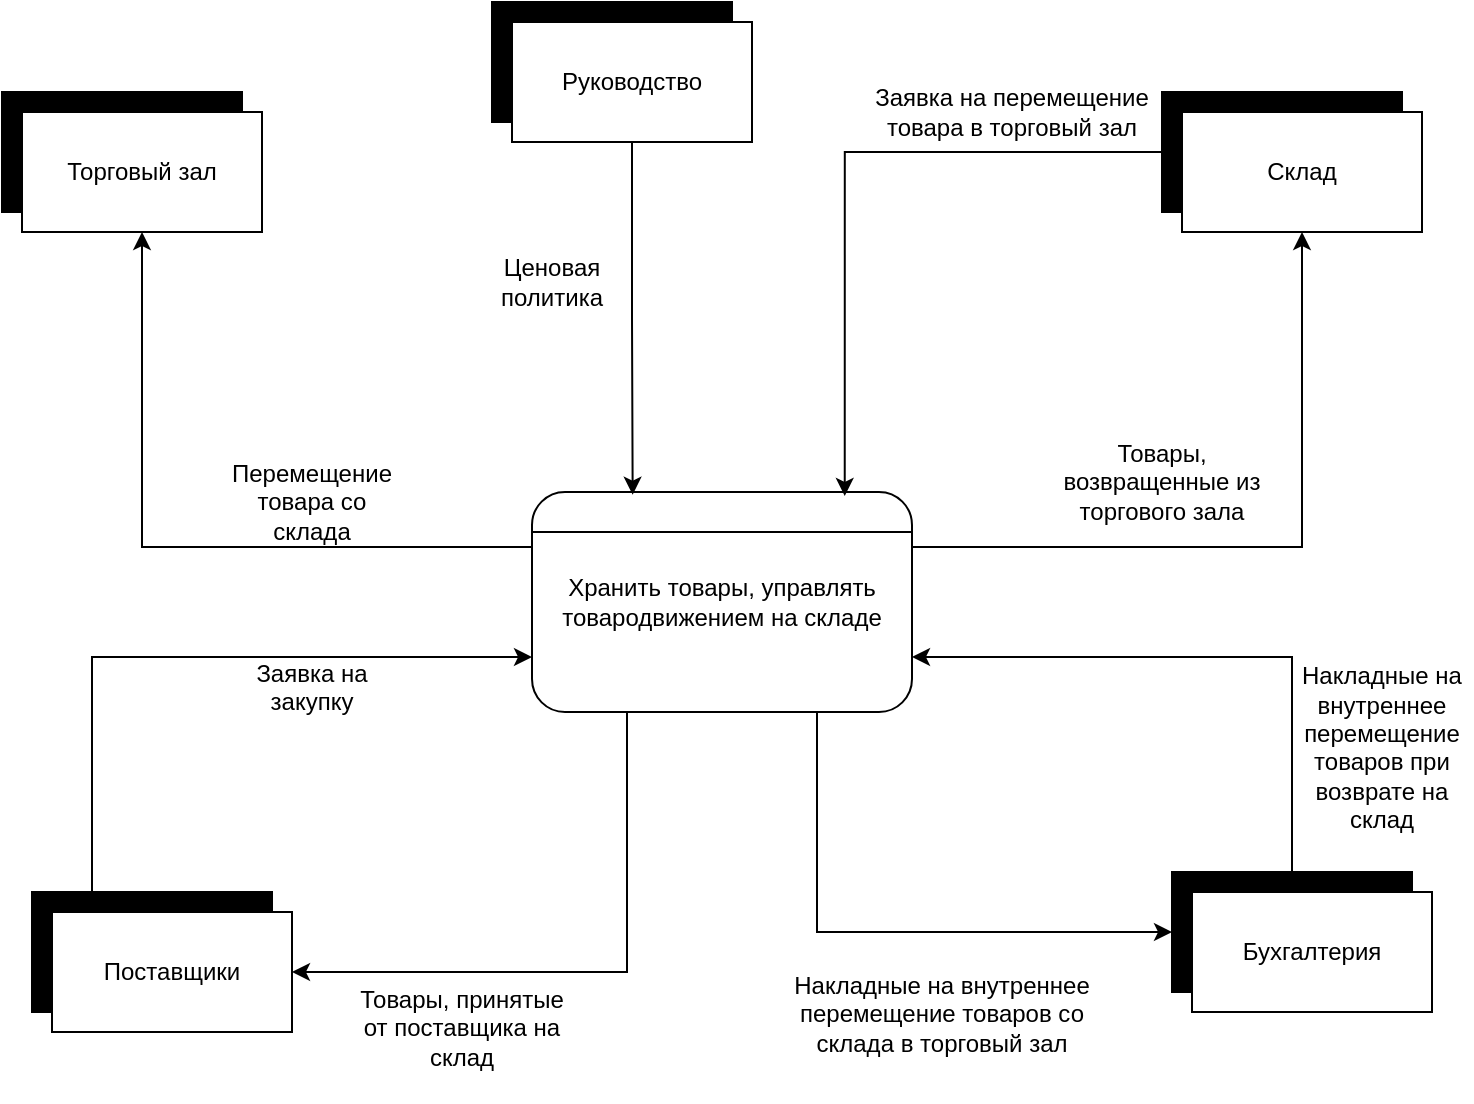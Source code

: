 <mxfile version="26.2.12">
  <diagram name="Page-1" id="smyI7X2A5dVe8MiWKBYw">
    <mxGraphModel dx="1172" dy="1782" grid="0" gridSize="10" guides="1" tooltips="1" connect="1" arrows="1" fold="1" page="1" pageScale="1" pageWidth="850" pageHeight="1100" math="0" shadow="0">
      <root>
        <mxCell id="0" />
        <mxCell id="1" parent="0" />
        <mxCell id="I61FL6yOEspSIrXMqx06-4" style="edgeStyle=orthogonalEdgeStyle;rounded=0;orthogonalLoop=1;jettySize=auto;html=1;exitX=0.75;exitY=1;exitDx=0;exitDy=0;entryX=0;entryY=0.5;entryDx=0;entryDy=0;" edge="1" parent="1" source="WSI-DR0SaIGXLMEpwzdS-1" target="WSI-DR0SaIGXLMEpwzdS-3">
          <mxGeometry relative="1" as="geometry" />
        </mxCell>
        <mxCell id="I61FL6yOEspSIrXMqx06-8" style="edgeStyle=orthogonalEdgeStyle;rounded=0;orthogonalLoop=1;jettySize=auto;html=1;exitX=0.25;exitY=1;exitDx=0;exitDy=0;entryX=1;entryY=0.5;entryDx=0;entryDy=0;" edge="1" parent="1" source="WSI-DR0SaIGXLMEpwzdS-1" target="WSI-DR0SaIGXLMEpwzdS-23">
          <mxGeometry relative="1" as="geometry" />
        </mxCell>
        <mxCell id="I61FL6yOEspSIrXMqx06-12" style="edgeStyle=orthogonalEdgeStyle;rounded=0;orthogonalLoop=1;jettySize=auto;html=1;exitX=1;exitY=0.25;exitDx=0;exitDy=0;entryX=0.5;entryY=1;entryDx=0;entryDy=0;" edge="1" parent="1" source="WSI-DR0SaIGXLMEpwzdS-1" target="WSI-DR0SaIGXLMEpwzdS-28">
          <mxGeometry relative="1" as="geometry" />
        </mxCell>
        <mxCell id="I61FL6yOEspSIrXMqx06-23" style="edgeStyle=orthogonalEdgeStyle;rounded=0;orthogonalLoop=1;jettySize=auto;html=1;exitX=0;exitY=0.25;exitDx=0;exitDy=0;entryX=0.5;entryY=1;entryDx=0;entryDy=0;" edge="1" parent="1" source="WSI-DR0SaIGXLMEpwzdS-1" target="I61FL6yOEspSIrXMqx06-21">
          <mxGeometry relative="1" as="geometry" />
        </mxCell>
        <mxCell id="WSI-DR0SaIGXLMEpwzdS-1" value="Хранить товары, управлять товародвижением на складе" style="rounded=1;whiteSpace=wrap;html=1;" parent="1" vertex="1">
          <mxGeometry x="560" y="-590" width="190" height="110" as="geometry" />
        </mxCell>
        <mxCell id="I61FL6yOEspSIrXMqx06-6" style="edgeStyle=orthogonalEdgeStyle;rounded=0;orthogonalLoop=1;jettySize=auto;html=1;exitX=0.25;exitY=0;exitDx=0;exitDy=0;entryX=0;entryY=0.75;entryDx=0;entryDy=0;" edge="1" parent="1" source="WSI-DR0SaIGXLMEpwzdS-22" target="WSI-DR0SaIGXLMEpwzdS-1">
          <mxGeometry relative="1" as="geometry" />
        </mxCell>
        <mxCell id="WSI-DR0SaIGXLMEpwzdS-22" value="" style="rounded=0;whiteSpace=wrap;html=1;fillColor=#000000;movable=1;resizable=1;rotatable=1;deletable=1;editable=1;locked=0;connectable=1;" parent="1" vertex="1">
          <mxGeometry x="310" y="-390" width="120" height="60" as="geometry" />
        </mxCell>
        <mxCell id="WSI-DR0SaIGXLMEpwzdS-23" value="" style="rounded=0;whiteSpace=wrap;html=1;movable=1;resizable=1;rotatable=1;deletable=1;editable=1;locked=0;connectable=1;container=0;" parent="1" vertex="1">
          <mxGeometry x="320" y="-380" width="120" height="60" as="geometry" />
        </mxCell>
        <mxCell id="WSI-DR0SaIGXLMEpwzdS-24" value="Поставщики" style="text;html=1;align=center;verticalAlign=middle;whiteSpace=wrap;rounded=0;movable=1;resizable=1;rotatable=1;deletable=1;editable=1;locked=0;connectable=1;container=0;" parent="1" vertex="1">
          <mxGeometry x="325" y="-365" width="110" height="30" as="geometry" />
        </mxCell>
        <mxCell id="WSI-DR0SaIGXLMEpwzdS-27" value="" style="rounded=0;whiteSpace=wrap;html=1;fillColor=#000000;movable=1;resizable=1;rotatable=1;deletable=1;editable=1;locked=0;connectable=1;container=0;" parent="1" vertex="1">
          <mxGeometry x="875" y="-790" width="120" height="60" as="geometry" />
        </mxCell>
        <mxCell id="WSI-DR0SaIGXLMEpwzdS-28" value="" style="rounded=0;whiteSpace=wrap;html=1;movable=1;resizable=1;rotatable=1;deletable=1;editable=1;locked=0;connectable=1;container=0;" parent="1" vertex="1">
          <mxGeometry x="885" y="-780" width="120" height="60" as="geometry" />
        </mxCell>
        <mxCell id="WSI-DR0SaIGXLMEpwzdS-29" value="Склад" style="text;html=1;align=center;verticalAlign=middle;whiteSpace=wrap;rounded=0;movable=1;resizable=1;rotatable=1;deletable=1;editable=1;locked=0;connectable=1;container=0;" parent="1" vertex="1">
          <mxGeometry x="890" y="-765" width="110" height="30" as="geometry" />
        </mxCell>
        <mxCell id="I61FL6yOEspSIrXMqx06-2" style="edgeStyle=orthogonalEdgeStyle;rounded=0;orthogonalLoop=1;jettySize=auto;html=1;exitX=0.5;exitY=0;exitDx=0;exitDy=0;entryX=1;entryY=0.75;entryDx=0;entryDy=0;" edge="1" parent="1" source="WSI-DR0SaIGXLMEpwzdS-3" target="WSI-DR0SaIGXLMEpwzdS-1">
          <mxGeometry relative="1" as="geometry" />
        </mxCell>
        <mxCell id="WSI-DR0SaIGXLMEpwzdS-3" value="" style="rounded=0;whiteSpace=wrap;html=1;fillColor=#000000;movable=1;resizable=1;rotatable=1;deletable=1;editable=1;locked=0;connectable=1;" parent="1" vertex="1">
          <mxGeometry x="880" y="-400.0" width="120" height="60" as="geometry" />
        </mxCell>
        <mxCell id="WSI-DR0SaIGXLMEpwzdS-4" value="" style="rounded=0;whiteSpace=wrap;html=1;movable=1;resizable=1;rotatable=1;deletable=1;editable=1;locked=0;connectable=1;" parent="1" vertex="1">
          <mxGeometry x="890" y="-390.0" width="120" height="60" as="geometry" />
        </mxCell>
        <mxCell id="WSI-DR0SaIGXLMEpwzdS-5" value="Бухгалтерия" style="text;html=1;align=center;verticalAlign=middle;whiteSpace=wrap;rounded=0;movable=1;resizable=1;rotatable=1;deletable=1;editable=1;locked=0;connectable=1;" parent="1" vertex="1">
          <mxGeometry x="895" y="-375.0" width="110" height="30" as="geometry" />
        </mxCell>
        <mxCell id="I61FL6yOEspSIrXMqx06-1" value="" style="endArrow=none;html=1;rounded=0;entryX=0;entryY=0.25;entryDx=0;entryDy=0;exitX=1;exitY=0.25;exitDx=0;exitDy=0;" edge="1" parent="1">
          <mxGeometry width="50" height="50" relative="1" as="geometry">
            <mxPoint x="750" y="-570" as="sourcePoint" />
            <mxPoint x="560" y="-570" as="targetPoint" />
          </mxGeometry>
        </mxCell>
        <mxCell id="I61FL6yOEspSIrXMqx06-3" value="Накладные на внутреннее перемещение товаров при возврате на склад&lt;div&gt;&lt;br&gt;&lt;/div&gt;" style="text;html=1;align=center;verticalAlign=middle;whiteSpace=wrap;rounded=0;" vertex="1" parent="1">
          <mxGeometry x="940" y="-460" width="90" height="10" as="geometry" />
        </mxCell>
        <mxCell id="I61FL6yOEspSIrXMqx06-5" value="Накладные на внутреннее перемещение товаров со склада в торговый зал&lt;div&gt;&lt;br&gt;&lt;/div&gt;" style="text;html=1;align=center;verticalAlign=middle;whiteSpace=wrap;rounded=0;" vertex="1" parent="1">
          <mxGeometry x="690" y="-360" width="150" height="75" as="geometry" />
        </mxCell>
        <mxCell id="I61FL6yOEspSIrXMqx06-7" value="Заявка на закупку&lt;div&gt;&lt;br&gt;&lt;/div&gt;" style="text;html=1;align=center;verticalAlign=middle;whiteSpace=wrap;rounded=0;" vertex="1" parent="1">
          <mxGeometry x="420" y="-500" width="60" height="30" as="geometry" />
        </mxCell>
        <mxCell id="I61FL6yOEspSIrXMqx06-9" value="Товары, принятые от поставщика на склад" style="text;html=1;align=center;verticalAlign=middle;whiteSpace=wrap;rounded=0;" vertex="1" parent="1">
          <mxGeometry x="470" y="-337.5" width="110" height="30" as="geometry" />
        </mxCell>
        <mxCell id="I61FL6yOEspSIrXMqx06-10" style="edgeStyle=orthogonalEdgeStyle;rounded=0;orthogonalLoop=1;jettySize=auto;html=1;exitX=0;exitY=0.5;exitDx=0;exitDy=0;entryX=0.823;entryY=0.018;entryDx=0;entryDy=0;entryPerimeter=0;" edge="1" parent="1" source="WSI-DR0SaIGXLMEpwzdS-27" target="WSI-DR0SaIGXLMEpwzdS-1">
          <mxGeometry relative="1" as="geometry" />
        </mxCell>
        <mxCell id="I61FL6yOEspSIrXMqx06-11" value="Заявка на перемещение товара в торговый зал" style="text;html=1;align=center;verticalAlign=middle;whiteSpace=wrap;rounded=0;" vertex="1" parent="1">
          <mxGeometry x="730" y="-795" width="140" height="30" as="geometry" />
        </mxCell>
        <mxCell id="I61FL6yOEspSIrXMqx06-13" value="Товары, возвращенные из торгового зала" style="text;html=1;align=center;verticalAlign=middle;whiteSpace=wrap;rounded=0;" vertex="1" parent="1">
          <mxGeometry x="810" y="-610" width="130" height="30" as="geometry" />
        </mxCell>
        <mxCell id="I61FL6yOEspSIrXMqx06-17" value="" style="rounded=0;whiteSpace=wrap;html=1;fillColor=#000000;movable=1;resizable=1;rotatable=1;deletable=1;editable=1;locked=0;connectable=1;container=0;" vertex="1" parent="1">
          <mxGeometry x="540" y="-835" width="120" height="60" as="geometry" />
        </mxCell>
        <mxCell id="I61FL6yOEspSIrXMqx06-26" style="edgeStyle=orthogonalEdgeStyle;rounded=0;orthogonalLoop=1;jettySize=auto;html=1;exitX=0.5;exitY=1;exitDx=0;exitDy=0;" edge="1" parent="1" source="I61FL6yOEspSIrXMqx06-18">
          <mxGeometry relative="1" as="geometry">
            <mxPoint x="610.333" y="-588.667" as="targetPoint" />
          </mxGeometry>
        </mxCell>
        <mxCell id="I61FL6yOEspSIrXMqx06-18" value="" style="rounded=0;whiteSpace=wrap;html=1;movable=1;resizable=1;rotatable=1;deletable=1;editable=1;locked=0;connectable=1;container=0;" vertex="1" parent="1">
          <mxGeometry x="550" y="-825" width="120" height="60" as="geometry" />
        </mxCell>
        <mxCell id="I61FL6yOEspSIrXMqx06-19" value="Руководство" style="text;html=1;align=center;verticalAlign=middle;whiteSpace=wrap;rounded=0;movable=1;resizable=1;rotatable=1;deletable=1;editable=1;locked=0;connectable=1;container=0;" vertex="1" parent="1">
          <mxGeometry x="555" y="-810" width="110" height="30" as="geometry" />
        </mxCell>
        <mxCell id="I61FL6yOEspSIrXMqx06-20" value="" style="rounded=0;whiteSpace=wrap;html=1;fillColor=#000000;movable=1;resizable=1;rotatable=1;deletable=1;editable=1;locked=0;connectable=1;container=0;" vertex="1" parent="1">
          <mxGeometry x="295" y="-790" width="120" height="60" as="geometry" />
        </mxCell>
        <mxCell id="I61FL6yOEspSIrXMqx06-21" value="" style="rounded=0;whiteSpace=wrap;html=1;movable=1;resizable=1;rotatable=1;deletable=1;editable=1;locked=0;connectable=1;container=0;" vertex="1" parent="1">
          <mxGeometry x="305" y="-780" width="120" height="60" as="geometry" />
        </mxCell>
        <mxCell id="I61FL6yOEspSIrXMqx06-22" value="Торговый зал" style="text;html=1;align=center;verticalAlign=middle;whiteSpace=wrap;rounded=0;movable=1;resizable=1;rotatable=1;deletable=1;editable=1;locked=0;connectable=1;container=0;" vertex="1" parent="1">
          <mxGeometry x="310" y="-765" width="110" height="30" as="geometry" />
        </mxCell>
        <mxCell id="I61FL6yOEspSIrXMqx06-24" value="Перемещение товара со склада" style="text;html=1;align=center;verticalAlign=middle;whiteSpace=wrap;rounded=0;" vertex="1" parent="1">
          <mxGeometry x="420" y="-600" width="60" height="30" as="geometry" />
        </mxCell>
        <mxCell id="I61FL6yOEspSIrXMqx06-27" value="Ценовая политика" style="text;html=1;align=center;verticalAlign=middle;whiteSpace=wrap;rounded=0;" vertex="1" parent="1">
          <mxGeometry x="540" y="-710" width="60" height="30" as="geometry" />
        </mxCell>
      </root>
    </mxGraphModel>
  </diagram>
</mxfile>
